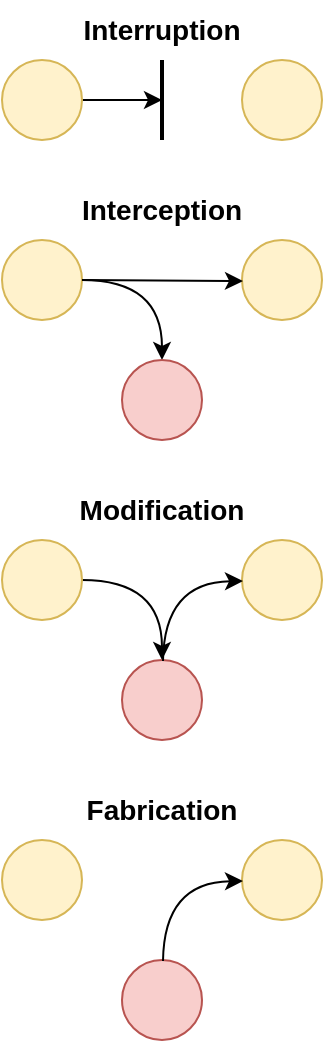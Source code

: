 <mxfile version="26.0.3">
  <diagram name="Page-1" id="0O_AbNX909OJUUXxuVlv">
    <mxGraphModel dx="1434" dy="746" grid="1" gridSize="10" guides="1" tooltips="1" connect="1" arrows="1" fold="1" page="1" pageScale="1" pageWidth="827" pageHeight="1169" math="0" shadow="0">
      <root>
        <mxCell id="0" />
        <mxCell id="1" parent="0" />
        <mxCell id="qCS-0DHchp6lJ-krcQRj-3" value="" style="edgeStyle=orthogonalEdgeStyle;rounded=0;orthogonalLoop=1;jettySize=auto;html=1;" edge="1" parent="1" source="qCS-0DHchp6lJ-krcQRj-1">
          <mxGeometry relative="1" as="geometry">
            <mxPoint x="240" y="140" as="targetPoint" />
          </mxGeometry>
        </mxCell>
        <mxCell id="qCS-0DHchp6lJ-krcQRj-1" value="" style="ellipse;whiteSpace=wrap;html=1;aspect=fixed;fillColor=#fff2cc;strokeColor=#d6b656;" vertex="1" parent="1">
          <mxGeometry x="160" y="120" width="40" height="40" as="geometry" />
        </mxCell>
        <mxCell id="qCS-0DHchp6lJ-krcQRj-2" value="" style="ellipse;whiteSpace=wrap;html=1;aspect=fixed;fillColor=#fff2cc;strokeColor=#d6b656;" vertex="1" parent="1">
          <mxGeometry x="280" y="120" width="40" height="40" as="geometry" />
        </mxCell>
        <mxCell id="qCS-0DHchp6lJ-krcQRj-4" value="" style="endArrow=none;html=1;rounded=0;strokeWidth=2;" edge="1" parent="1">
          <mxGeometry width="50" height="50" relative="1" as="geometry">
            <mxPoint x="240" y="160" as="sourcePoint" />
            <mxPoint x="240" y="120" as="targetPoint" />
          </mxGeometry>
        </mxCell>
        <mxCell id="qCS-0DHchp6lJ-krcQRj-5" value="&lt;font style=&quot;font-size: 14px;&quot;&gt;Interruption&lt;/font&gt;" style="text;html=1;align=center;verticalAlign=middle;whiteSpace=wrap;rounded=0;fontStyle=1" vertex="1" parent="1">
          <mxGeometry x="160" y="90" width="160" height="30" as="geometry" />
        </mxCell>
        <mxCell id="qCS-0DHchp6lJ-krcQRj-6" value="" style="edgeStyle=orthogonalEdgeStyle;rounded=0;orthogonalLoop=1;jettySize=auto;html=1;entryX=0.5;entryY=0;entryDx=0;entryDy=0;curved=1;" edge="1" parent="1" source="qCS-0DHchp6lJ-krcQRj-7" target="qCS-0DHchp6lJ-krcQRj-11">
          <mxGeometry relative="1" as="geometry">
            <mxPoint x="240" y="230" as="targetPoint" />
          </mxGeometry>
        </mxCell>
        <mxCell id="qCS-0DHchp6lJ-krcQRj-7" value="" style="ellipse;whiteSpace=wrap;html=1;aspect=fixed;fillColor=#fff2cc;strokeColor=#d6b656;" vertex="1" parent="1">
          <mxGeometry x="160" y="210" width="40" height="40" as="geometry" />
        </mxCell>
        <mxCell id="qCS-0DHchp6lJ-krcQRj-8" value="" style="ellipse;whiteSpace=wrap;html=1;aspect=fixed;fillColor=#fff2cc;strokeColor=#d6b656;" vertex="1" parent="1">
          <mxGeometry x="280" y="210" width="40" height="40" as="geometry" />
        </mxCell>
        <mxCell id="qCS-0DHchp6lJ-krcQRj-10" value="&lt;font style=&quot;font-size: 14px;&quot;&gt;Interception&lt;/font&gt;" style="text;html=1;align=center;verticalAlign=middle;whiteSpace=wrap;rounded=0;fontStyle=1" vertex="1" parent="1">
          <mxGeometry x="160" y="180" width="160" height="30" as="geometry" />
        </mxCell>
        <mxCell id="qCS-0DHchp6lJ-krcQRj-11" value="" style="ellipse;whiteSpace=wrap;html=1;aspect=fixed;fillColor=#f8cecc;strokeColor=#b85450;" vertex="1" parent="1">
          <mxGeometry x="220" y="270" width="40" height="40" as="geometry" />
        </mxCell>
        <mxCell id="qCS-0DHchp6lJ-krcQRj-13" value="" style="rounded=0;orthogonalLoop=1;jettySize=auto;html=1;entryX=1;entryY=0.5;entryDx=0;entryDy=0;startArrow=classic;startFill=1;endArrow=none;endFill=0;" edge="1" parent="1" target="qCS-0DHchp6lJ-krcQRj-7">
          <mxGeometry relative="1" as="geometry">
            <mxPoint x="240.5" y="270.5" as="targetPoint" />
            <mxPoint x="280.5" y="230.5" as="sourcePoint" />
          </mxGeometry>
        </mxCell>
        <mxCell id="qCS-0DHchp6lJ-krcQRj-14" value="" style="edgeStyle=orthogonalEdgeStyle;rounded=0;orthogonalLoop=1;jettySize=auto;html=1;entryX=0.5;entryY=0;entryDx=0;entryDy=0;curved=1;" edge="1" parent="1" source="qCS-0DHchp6lJ-krcQRj-15" target="qCS-0DHchp6lJ-krcQRj-18">
          <mxGeometry relative="1" as="geometry">
            <mxPoint x="240" y="380" as="targetPoint" />
          </mxGeometry>
        </mxCell>
        <mxCell id="qCS-0DHchp6lJ-krcQRj-15" value="" style="ellipse;whiteSpace=wrap;html=1;aspect=fixed;fillColor=#fff2cc;strokeColor=#d6b656;" vertex="1" parent="1">
          <mxGeometry x="160" y="360" width="40" height="40" as="geometry" />
        </mxCell>
        <mxCell id="qCS-0DHchp6lJ-krcQRj-16" value="" style="ellipse;whiteSpace=wrap;html=1;aspect=fixed;fillColor=#fff2cc;strokeColor=#d6b656;" vertex="1" parent="1">
          <mxGeometry x="280" y="360" width="40" height="40" as="geometry" />
        </mxCell>
        <mxCell id="qCS-0DHchp6lJ-krcQRj-17" value="&lt;font style=&quot;font-size: 14px;&quot;&gt;Modification&lt;/font&gt;" style="text;html=1;align=center;verticalAlign=middle;whiteSpace=wrap;rounded=0;fontStyle=1" vertex="1" parent="1">
          <mxGeometry x="160" y="330" width="160" height="30" as="geometry" />
        </mxCell>
        <mxCell id="qCS-0DHchp6lJ-krcQRj-18" value="" style="ellipse;whiteSpace=wrap;html=1;aspect=fixed;fillColor=#f8cecc;strokeColor=#b85450;" vertex="1" parent="1">
          <mxGeometry x="220" y="420" width="40" height="40" as="geometry" />
        </mxCell>
        <mxCell id="qCS-0DHchp6lJ-krcQRj-19" value="" style="edgeStyle=orthogonalEdgeStyle;rounded=0;orthogonalLoop=1;jettySize=auto;html=1;entryX=0.5;entryY=0;entryDx=0;entryDy=0;curved=1;startArrow=classic;startFill=1;endArrow=none;endFill=0;" edge="1" parent="1">
          <mxGeometry relative="1" as="geometry">
            <mxPoint x="240.5" y="420.5" as="targetPoint" />
            <mxPoint x="280.5" y="380.5" as="sourcePoint" />
          </mxGeometry>
        </mxCell>
        <mxCell id="qCS-0DHchp6lJ-krcQRj-21" value="" style="ellipse;whiteSpace=wrap;html=1;aspect=fixed;fillColor=#fff2cc;strokeColor=#d6b656;" vertex="1" parent="1">
          <mxGeometry x="160" y="510" width="40" height="40" as="geometry" />
        </mxCell>
        <mxCell id="qCS-0DHchp6lJ-krcQRj-22" value="" style="ellipse;whiteSpace=wrap;html=1;aspect=fixed;fillColor=#fff2cc;strokeColor=#d6b656;" vertex="1" parent="1">
          <mxGeometry x="280" y="510" width="40" height="40" as="geometry" />
        </mxCell>
        <mxCell id="qCS-0DHchp6lJ-krcQRj-23" value="&lt;font style=&quot;font-size: 14px;&quot;&gt;Fabrication&lt;/font&gt;" style="text;html=1;align=center;verticalAlign=middle;whiteSpace=wrap;rounded=0;fontStyle=1" vertex="1" parent="1">
          <mxGeometry x="160" y="480" width="160" height="30" as="geometry" />
        </mxCell>
        <mxCell id="qCS-0DHchp6lJ-krcQRj-24" value="" style="ellipse;whiteSpace=wrap;html=1;aspect=fixed;fillColor=#f8cecc;strokeColor=#b85450;" vertex="1" parent="1">
          <mxGeometry x="220" y="570" width="40" height="40" as="geometry" />
        </mxCell>
        <mxCell id="qCS-0DHchp6lJ-krcQRj-25" value="" style="edgeStyle=orthogonalEdgeStyle;rounded=0;orthogonalLoop=1;jettySize=auto;html=1;entryX=0.5;entryY=0;entryDx=0;entryDy=0;curved=1;startArrow=classic;startFill=1;endArrow=none;endFill=0;" edge="1" parent="1">
          <mxGeometry relative="1" as="geometry">
            <mxPoint x="240.5" y="570.5" as="targetPoint" />
            <mxPoint x="280.5" y="530.5" as="sourcePoint" />
          </mxGeometry>
        </mxCell>
      </root>
    </mxGraphModel>
  </diagram>
</mxfile>
